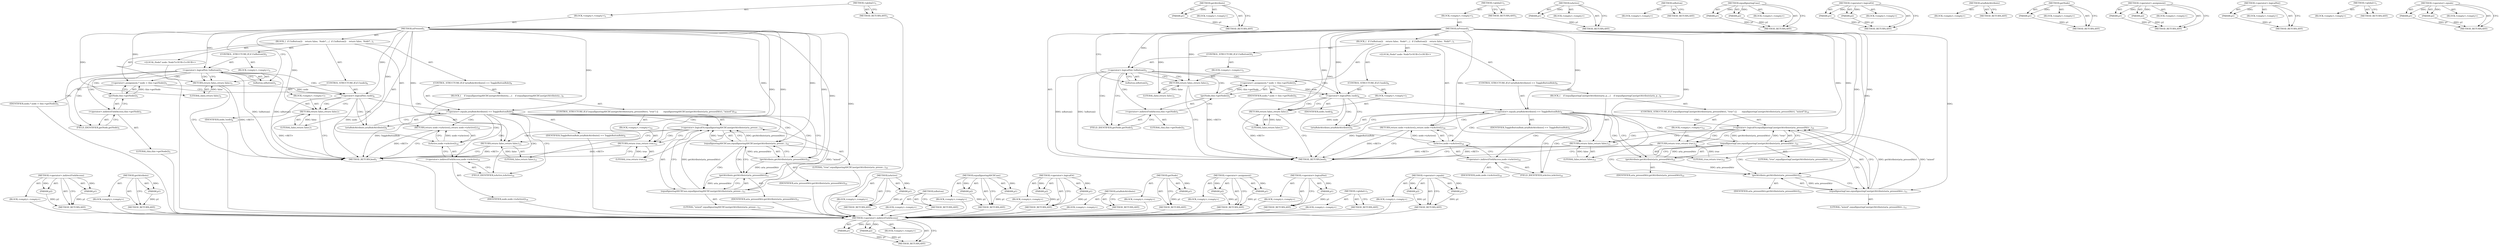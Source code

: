 digraph "&lt;operator&gt;.equals" {
vulnerable_93 [label=<(METHOD,&lt;operator&gt;.indirectFieldAccess)>];
vulnerable_94 [label=<(PARAM,p1)>];
vulnerable_95 [label=<(PARAM,p2)>];
vulnerable_96 [label=<(BLOCK,&lt;empty&gt;,&lt;empty&gt;)>];
vulnerable_97 [label=<(METHOD_RETURN,ANY)>];
vulnerable_116 [label=<(METHOD,getAttribute)>];
vulnerable_117 [label=<(PARAM,p1)>];
vulnerable_118 [label=<(BLOCK,&lt;empty&gt;,&lt;empty&gt;)>];
vulnerable_119 [label=<(METHOD_RETURN,ANY)>];
vulnerable_6 [label=<(METHOD,&lt;global&gt;)<SUB>1</SUB>>];
vulnerable_7 [label=<(BLOCK,&lt;empty&gt;,&lt;empty&gt;)<SUB>1</SUB>>];
vulnerable_8 [label=<(METHOD,isPressed)<SUB>1</SUB>>];
vulnerable_9 [label=<(BLOCK,{
  if (!isButton())
    return false;

  Node*...,{
  if (!isButton())
    return false;

  Node*...)<SUB>1</SUB>>];
vulnerable_10 [label=<(CONTROL_STRUCTURE,IF,if (!isButton()))<SUB>2</SUB>>];
vulnerable_11 [label=<(&lt;operator&gt;.logicalNot,!isButton())<SUB>2</SUB>>];
vulnerable_12 [label=<(isButton,isButton())<SUB>2</SUB>>];
vulnerable_13 [label=<(BLOCK,&lt;empty&gt;,&lt;empty&gt;)<SUB>3</SUB>>];
vulnerable_14 [label=<(RETURN,return false;,return false;)<SUB>3</SUB>>];
vulnerable_15 [label=<(LITERAL,false,return false;)<SUB>3</SUB>>];
vulnerable_16 [label="<(LOCAL,Node* node: Node*)<SUB>5</SUB>>"];
vulnerable_17 [label=<(&lt;operator&gt;.assignment,* node = this-&gt;getNode())<SUB>5</SUB>>];
vulnerable_18 [label=<(IDENTIFIER,node,* node = this-&gt;getNode())<SUB>5</SUB>>];
vulnerable_19 [label=<(getNode,this-&gt;getNode())<SUB>5</SUB>>];
vulnerable_20 [label=<(&lt;operator&gt;.indirectFieldAccess,this-&gt;getNode)<SUB>5</SUB>>];
vulnerable_21 [label=<(LITERAL,this,this-&gt;getNode())<SUB>5</SUB>>];
vulnerable_22 [label=<(FIELD_IDENTIFIER,getNode,getNode)<SUB>5</SUB>>];
vulnerable_23 [label=<(CONTROL_STRUCTURE,IF,if (!node))<SUB>6</SUB>>];
vulnerable_24 [label=<(&lt;operator&gt;.logicalNot,!node)<SUB>6</SUB>>];
vulnerable_25 [label=<(IDENTIFIER,node,!node)<SUB>6</SUB>>];
vulnerable_26 [label=<(BLOCK,&lt;empty&gt;,&lt;empty&gt;)<SUB>7</SUB>>];
vulnerable_27 [label=<(RETURN,return false;,return false;)<SUB>7</SUB>>];
vulnerable_28 [label=<(LITERAL,false,return false;)<SUB>7</SUB>>];
vulnerable_29 [label=<(CONTROL_STRUCTURE,IF,if (ariaRoleAttribute() == ToggleButtonRole))<SUB>9</SUB>>];
vulnerable_30 [label=<(&lt;operator&gt;.equals,ariaRoleAttribute() == ToggleButtonRole)<SUB>9</SUB>>];
vulnerable_31 [label=<(ariaRoleAttribute,ariaRoleAttribute())<SUB>9</SUB>>];
vulnerable_32 [label=<(IDENTIFIER,ToggleButtonRole,ariaRoleAttribute() == ToggleButtonRole)<SUB>9</SUB>>];
vulnerable_33 [label=<(BLOCK,{
    if (equalIgnoringCase(getAttribute(aria_p...,{
    if (equalIgnoringCase(getAttribute(aria_p...)<SUB>9</SUB>>];
vulnerable_34 [label=<(CONTROL_STRUCTURE,IF,if (equalIgnoringCase(getAttribute(aria_pressedAttr), &quot;true&quot;) ||
        equalIgnoringCase(getAttribute(aria_pressedAttr), &quot;mixed&quot;)))<SUB>10</SUB>>];
vulnerable_35 [label=<(&lt;operator&gt;.logicalOr,equalIgnoringCase(getAttribute(aria_pressedAttr...)<SUB>10</SUB>>];
vulnerable_36 [label=<(equalIgnoringCase,equalIgnoringCase(getAttribute(aria_pressedAttr...)<SUB>10</SUB>>];
vulnerable_37 [label=<(getAttribute,getAttribute(aria_pressedAttr))<SUB>10</SUB>>];
vulnerable_38 [label=<(IDENTIFIER,aria_pressedAttr,getAttribute(aria_pressedAttr))<SUB>10</SUB>>];
vulnerable_39 [label=<(LITERAL,&quot;true&quot;,equalIgnoringCase(getAttribute(aria_pressedAttr...)<SUB>10</SUB>>];
vulnerable_40 [label=<(equalIgnoringCase,equalIgnoringCase(getAttribute(aria_pressedAttr...)<SUB>11</SUB>>];
vulnerable_41 [label=<(getAttribute,getAttribute(aria_pressedAttr))<SUB>11</SUB>>];
vulnerable_42 [label=<(IDENTIFIER,aria_pressedAttr,getAttribute(aria_pressedAttr))<SUB>11</SUB>>];
vulnerable_43 [label=<(LITERAL,&quot;mixed&quot;,equalIgnoringCase(getAttribute(aria_pressedAttr...)<SUB>11</SUB>>];
vulnerable_44 [label=<(BLOCK,&lt;empty&gt;,&lt;empty&gt;)<SUB>12</SUB>>];
vulnerable_45 [label=<(RETURN,return true;,return true;)<SUB>12</SUB>>];
vulnerable_46 [label=<(LITERAL,true,return true;)<SUB>12</SUB>>];
vulnerable_47 [label=<(RETURN,return false;,return false;)<SUB>13</SUB>>];
vulnerable_48 [label=<(LITERAL,false,return false;)<SUB>13</SUB>>];
vulnerable_49 [label=<(RETURN,return node-&gt;isActive();,return node-&gt;isActive();)<SUB>16</SUB>>];
vulnerable_50 [label=<(isActive,node-&gt;isActive())<SUB>16</SUB>>];
vulnerable_51 [label=<(&lt;operator&gt;.indirectFieldAccess,node-&gt;isActive)<SUB>16</SUB>>];
vulnerable_52 [label=<(IDENTIFIER,node,node-&gt;isActive())<SUB>16</SUB>>];
vulnerable_53 [label=<(FIELD_IDENTIFIER,isActive,isActive)<SUB>16</SUB>>];
vulnerable_54 [label=<(METHOD_RETURN,bool)<SUB>1</SUB>>];
vulnerable_56 [label=<(METHOD_RETURN,ANY)<SUB>1</SUB>>];
vulnerable_120 [label=<(METHOD,isActive)>];
vulnerable_121 [label=<(PARAM,p1)>];
vulnerable_122 [label=<(BLOCK,&lt;empty&gt;,&lt;empty&gt;)>];
vulnerable_123 [label=<(METHOD_RETURN,ANY)>];
vulnerable_81 [label=<(METHOD,isButton)>];
vulnerable_82 [label=<(BLOCK,&lt;empty&gt;,&lt;empty&gt;)>];
vulnerable_83 [label=<(METHOD_RETURN,ANY)>];
vulnerable_111 [label=<(METHOD,equalIgnoringCase)>];
vulnerable_112 [label=<(PARAM,p1)>];
vulnerable_113 [label=<(PARAM,p2)>];
vulnerable_114 [label=<(BLOCK,&lt;empty&gt;,&lt;empty&gt;)>];
vulnerable_115 [label=<(METHOD_RETURN,ANY)>];
vulnerable_106 [label=<(METHOD,&lt;operator&gt;.logicalOr)>];
vulnerable_107 [label=<(PARAM,p1)>];
vulnerable_108 [label=<(PARAM,p2)>];
vulnerable_109 [label=<(BLOCK,&lt;empty&gt;,&lt;empty&gt;)>];
vulnerable_110 [label=<(METHOD_RETURN,ANY)>];
vulnerable_103 [label=<(METHOD,ariaRoleAttribute)>];
vulnerable_104 [label=<(BLOCK,&lt;empty&gt;,&lt;empty&gt;)>];
vulnerable_105 [label=<(METHOD_RETURN,ANY)>];
vulnerable_89 [label=<(METHOD,getNode)>];
vulnerable_90 [label=<(PARAM,p1)>];
vulnerable_91 [label=<(BLOCK,&lt;empty&gt;,&lt;empty&gt;)>];
vulnerable_92 [label=<(METHOD_RETURN,ANY)>];
vulnerable_84 [label=<(METHOD,&lt;operator&gt;.assignment)>];
vulnerable_85 [label=<(PARAM,p1)>];
vulnerable_86 [label=<(PARAM,p2)>];
vulnerable_87 [label=<(BLOCK,&lt;empty&gt;,&lt;empty&gt;)>];
vulnerable_88 [label=<(METHOD_RETURN,ANY)>];
vulnerable_77 [label=<(METHOD,&lt;operator&gt;.logicalNot)>];
vulnerable_78 [label=<(PARAM,p1)>];
vulnerable_79 [label=<(BLOCK,&lt;empty&gt;,&lt;empty&gt;)>];
vulnerable_80 [label=<(METHOD_RETURN,ANY)>];
vulnerable_71 [label=<(METHOD,&lt;global&gt;)<SUB>1</SUB>>];
vulnerable_72 [label=<(BLOCK,&lt;empty&gt;,&lt;empty&gt;)>];
vulnerable_73 [label=<(METHOD_RETURN,ANY)>];
vulnerable_98 [label=<(METHOD,&lt;operator&gt;.equals)>];
vulnerable_99 [label=<(PARAM,p1)>];
vulnerable_100 [label=<(PARAM,p2)>];
vulnerable_101 [label=<(BLOCK,&lt;empty&gt;,&lt;empty&gt;)>];
vulnerable_102 [label=<(METHOD_RETURN,ANY)>];
fixed_93 [label=<(METHOD,&lt;operator&gt;.indirectFieldAccess)>];
fixed_94 [label=<(PARAM,p1)>];
fixed_95 [label=<(PARAM,p2)>];
fixed_96 [label=<(BLOCK,&lt;empty&gt;,&lt;empty&gt;)>];
fixed_97 [label=<(METHOD_RETURN,ANY)>];
fixed_116 [label=<(METHOD,getAttribute)>];
fixed_117 [label=<(PARAM,p1)>];
fixed_118 [label=<(BLOCK,&lt;empty&gt;,&lt;empty&gt;)>];
fixed_119 [label=<(METHOD_RETURN,ANY)>];
fixed_6 [label=<(METHOD,&lt;global&gt;)<SUB>1</SUB>>];
fixed_7 [label=<(BLOCK,&lt;empty&gt;,&lt;empty&gt;)<SUB>1</SUB>>];
fixed_8 [label=<(METHOD,isPressed)<SUB>1</SUB>>];
fixed_9 [label=<(BLOCK,{
  if (!isButton())
    return false;

  Node*...,{
  if (!isButton())
    return false;

  Node*...)<SUB>1</SUB>>];
fixed_10 [label=<(CONTROL_STRUCTURE,IF,if (!isButton()))<SUB>2</SUB>>];
fixed_11 [label=<(&lt;operator&gt;.logicalNot,!isButton())<SUB>2</SUB>>];
fixed_12 [label=<(isButton,isButton())<SUB>2</SUB>>];
fixed_13 [label=<(BLOCK,&lt;empty&gt;,&lt;empty&gt;)<SUB>3</SUB>>];
fixed_14 [label=<(RETURN,return false;,return false;)<SUB>3</SUB>>];
fixed_15 [label=<(LITERAL,false,return false;)<SUB>3</SUB>>];
fixed_16 [label="<(LOCAL,Node* node: Node*)<SUB>5</SUB>>"];
fixed_17 [label=<(&lt;operator&gt;.assignment,* node = this-&gt;getNode())<SUB>5</SUB>>];
fixed_18 [label=<(IDENTIFIER,node,* node = this-&gt;getNode())<SUB>5</SUB>>];
fixed_19 [label=<(getNode,this-&gt;getNode())<SUB>5</SUB>>];
fixed_20 [label=<(&lt;operator&gt;.indirectFieldAccess,this-&gt;getNode)<SUB>5</SUB>>];
fixed_21 [label=<(LITERAL,this,this-&gt;getNode())<SUB>5</SUB>>];
fixed_22 [label=<(FIELD_IDENTIFIER,getNode,getNode)<SUB>5</SUB>>];
fixed_23 [label=<(CONTROL_STRUCTURE,IF,if (!node))<SUB>6</SUB>>];
fixed_24 [label=<(&lt;operator&gt;.logicalNot,!node)<SUB>6</SUB>>];
fixed_25 [label=<(IDENTIFIER,node,!node)<SUB>6</SUB>>];
fixed_26 [label=<(BLOCK,&lt;empty&gt;,&lt;empty&gt;)<SUB>7</SUB>>];
fixed_27 [label=<(RETURN,return false;,return false;)<SUB>7</SUB>>];
fixed_28 [label=<(LITERAL,false,return false;)<SUB>7</SUB>>];
fixed_29 [label=<(CONTROL_STRUCTURE,IF,if (ariaRoleAttribute() == ToggleButtonRole))<SUB>9</SUB>>];
fixed_30 [label=<(&lt;operator&gt;.equals,ariaRoleAttribute() == ToggleButtonRole)<SUB>9</SUB>>];
fixed_31 [label=<(ariaRoleAttribute,ariaRoleAttribute())<SUB>9</SUB>>];
fixed_32 [label=<(IDENTIFIER,ToggleButtonRole,ariaRoleAttribute() == ToggleButtonRole)<SUB>9</SUB>>];
fixed_33 [label=<(BLOCK,{
    if (equalIgnoringASCIICase(getAttribute(a...,{
    if (equalIgnoringASCIICase(getAttribute(a...)<SUB>9</SUB>>];
fixed_34 [label=<(CONTROL_STRUCTURE,IF,if (equalIgnoringASCIICase(getAttribute(aria_pressedAttr), &quot;true&quot;) ||
        equalIgnoringASCIICase(getAttribute(aria_pressedAttr), &quot;mixed&quot;)))<SUB>10</SUB>>];
fixed_35 [label=<(&lt;operator&gt;.logicalOr,equalIgnoringASCIICase(getAttribute(aria_presse...)<SUB>10</SUB>>];
fixed_36 [label=<(equalIgnoringASCIICase,equalIgnoringASCIICase(getAttribute(aria_presse...)<SUB>10</SUB>>];
fixed_37 [label=<(getAttribute,getAttribute(aria_pressedAttr))<SUB>10</SUB>>];
fixed_38 [label=<(IDENTIFIER,aria_pressedAttr,getAttribute(aria_pressedAttr))<SUB>10</SUB>>];
fixed_39 [label=<(LITERAL,&quot;true&quot;,equalIgnoringASCIICase(getAttribute(aria_presse...)<SUB>10</SUB>>];
fixed_40 [label=<(equalIgnoringASCIICase,equalIgnoringASCIICase(getAttribute(aria_presse...)<SUB>11</SUB>>];
fixed_41 [label=<(getAttribute,getAttribute(aria_pressedAttr))<SUB>11</SUB>>];
fixed_42 [label=<(IDENTIFIER,aria_pressedAttr,getAttribute(aria_pressedAttr))<SUB>11</SUB>>];
fixed_43 [label=<(LITERAL,&quot;mixed&quot;,equalIgnoringASCIICase(getAttribute(aria_presse...)<SUB>11</SUB>>];
fixed_44 [label=<(BLOCK,&lt;empty&gt;,&lt;empty&gt;)<SUB>12</SUB>>];
fixed_45 [label=<(RETURN,return true;,return true;)<SUB>12</SUB>>];
fixed_46 [label=<(LITERAL,true,return true;)<SUB>12</SUB>>];
fixed_47 [label=<(RETURN,return false;,return false;)<SUB>13</SUB>>];
fixed_48 [label=<(LITERAL,false,return false;)<SUB>13</SUB>>];
fixed_49 [label=<(RETURN,return node-&gt;isActive();,return node-&gt;isActive();)<SUB>16</SUB>>];
fixed_50 [label=<(isActive,node-&gt;isActive())<SUB>16</SUB>>];
fixed_51 [label=<(&lt;operator&gt;.indirectFieldAccess,node-&gt;isActive)<SUB>16</SUB>>];
fixed_52 [label=<(IDENTIFIER,node,node-&gt;isActive())<SUB>16</SUB>>];
fixed_53 [label=<(FIELD_IDENTIFIER,isActive,isActive)<SUB>16</SUB>>];
fixed_54 [label=<(METHOD_RETURN,bool)<SUB>1</SUB>>];
fixed_56 [label=<(METHOD_RETURN,ANY)<SUB>1</SUB>>];
fixed_120 [label=<(METHOD,isActive)>];
fixed_121 [label=<(PARAM,p1)>];
fixed_122 [label=<(BLOCK,&lt;empty&gt;,&lt;empty&gt;)>];
fixed_123 [label=<(METHOD_RETURN,ANY)>];
fixed_81 [label=<(METHOD,isButton)>];
fixed_82 [label=<(BLOCK,&lt;empty&gt;,&lt;empty&gt;)>];
fixed_83 [label=<(METHOD_RETURN,ANY)>];
fixed_111 [label=<(METHOD,equalIgnoringASCIICase)>];
fixed_112 [label=<(PARAM,p1)>];
fixed_113 [label=<(PARAM,p2)>];
fixed_114 [label=<(BLOCK,&lt;empty&gt;,&lt;empty&gt;)>];
fixed_115 [label=<(METHOD_RETURN,ANY)>];
fixed_106 [label=<(METHOD,&lt;operator&gt;.logicalOr)>];
fixed_107 [label=<(PARAM,p1)>];
fixed_108 [label=<(PARAM,p2)>];
fixed_109 [label=<(BLOCK,&lt;empty&gt;,&lt;empty&gt;)>];
fixed_110 [label=<(METHOD_RETURN,ANY)>];
fixed_103 [label=<(METHOD,ariaRoleAttribute)>];
fixed_104 [label=<(BLOCK,&lt;empty&gt;,&lt;empty&gt;)>];
fixed_105 [label=<(METHOD_RETURN,ANY)>];
fixed_89 [label=<(METHOD,getNode)>];
fixed_90 [label=<(PARAM,p1)>];
fixed_91 [label=<(BLOCK,&lt;empty&gt;,&lt;empty&gt;)>];
fixed_92 [label=<(METHOD_RETURN,ANY)>];
fixed_84 [label=<(METHOD,&lt;operator&gt;.assignment)>];
fixed_85 [label=<(PARAM,p1)>];
fixed_86 [label=<(PARAM,p2)>];
fixed_87 [label=<(BLOCK,&lt;empty&gt;,&lt;empty&gt;)>];
fixed_88 [label=<(METHOD_RETURN,ANY)>];
fixed_77 [label=<(METHOD,&lt;operator&gt;.logicalNot)>];
fixed_78 [label=<(PARAM,p1)>];
fixed_79 [label=<(BLOCK,&lt;empty&gt;,&lt;empty&gt;)>];
fixed_80 [label=<(METHOD_RETURN,ANY)>];
fixed_71 [label=<(METHOD,&lt;global&gt;)<SUB>1</SUB>>];
fixed_72 [label=<(BLOCK,&lt;empty&gt;,&lt;empty&gt;)>];
fixed_73 [label=<(METHOD_RETURN,ANY)>];
fixed_98 [label=<(METHOD,&lt;operator&gt;.equals)>];
fixed_99 [label=<(PARAM,p1)>];
fixed_100 [label=<(PARAM,p2)>];
fixed_101 [label=<(BLOCK,&lt;empty&gt;,&lt;empty&gt;)>];
fixed_102 [label=<(METHOD_RETURN,ANY)>];
vulnerable_93 -> vulnerable_94  [key=0, label="AST: "];
vulnerable_93 -> vulnerable_94  [key=1, label="DDG: "];
vulnerable_93 -> vulnerable_96  [key=0, label="AST: "];
vulnerable_93 -> vulnerable_95  [key=0, label="AST: "];
vulnerable_93 -> vulnerable_95  [key=1, label="DDG: "];
vulnerable_93 -> vulnerable_97  [key=0, label="AST: "];
vulnerable_93 -> vulnerable_97  [key=1, label="CFG: "];
vulnerable_94 -> vulnerable_97  [key=0, label="DDG: p1"];
vulnerable_95 -> vulnerable_97  [key=0, label="DDG: p2"];
vulnerable_116 -> vulnerable_117  [key=0, label="AST: "];
vulnerable_116 -> vulnerable_117  [key=1, label="DDG: "];
vulnerable_116 -> vulnerable_118  [key=0, label="AST: "];
vulnerable_116 -> vulnerable_119  [key=0, label="AST: "];
vulnerable_116 -> vulnerable_119  [key=1, label="CFG: "];
vulnerable_117 -> vulnerable_119  [key=0, label="DDG: p1"];
vulnerable_6 -> vulnerable_7  [key=0, label="AST: "];
vulnerable_6 -> vulnerable_56  [key=0, label="AST: "];
vulnerable_6 -> vulnerable_56  [key=1, label="CFG: "];
vulnerable_7 -> vulnerable_8  [key=0, label="AST: "];
vulnerable_8 -> vulnerable_9  [key=0, label="AST: "];
vulnerable_8 -> vulnerable_54  [key=0, label="AST: "];
vulnerable_8 -> vulnerable_12  [key=0, label="CFG: "];
vulnerable_8 -> vulnerable_11  [key=0, label="DDG: "];
vulnerable_8 -> vulnerable_14  [key=0, label="DDG: "];
vulnerable_8 -> vulnerable_24  [key=0, label="DDG: "];
vulnerable_8 -> vulnerable_27  [key=0, label="DDG: "];
vulnerable_8 -> vulnerable_30  [key=0, label="DDG: "];
vulnerable_8 -> vulnerable_47  [key=0, label="DDG: "];
vulnerable_8 -> vulnerable_15  [key=0, label="DDG: "];
vulnerable_8 -> vulnerable_28  [key=0, label="DDG: "];
vulnerable_8 -> vulnerable_48  [key=0, label="DDG: "];
vulnerable_8 -> vulnerable_45  [key=0, label="DDG: "];
vulnerable_8 -> vulnerable_36  [key=0, label="DDG: "];
vulnerable_8 -> vulnerable_40  [key=0, label="DDG: "];
vulnerable_8 -> vulnerable_46  [key=0, label="DDG: "];
vulnerable_8 -> vulnerable_37  [key=0, label="DDG: "];
vulnerable_8 -> vulnerable_41  [key=0, label="DDG: "];
vulnerable_9 -> vulnerable_10  [key=0, label="AST: "];
vulnerable_9 -> vulnerable_16  [key=0, label="AST: "];
vulnerable_9 -> vulnerable_17  [key=0, label="AST: "];
vulnerable_9 -> vulnerable_23  [key=0, label="AST: "];
vulnerable_9 -> vulnerable_29  [key=0, label="AST: "];
vulnerable_9 -> vulnerable_49  [key=0, label="AST: "];
vulnerable_10 -> vulnerable_11  [key=0, label="AST: "];
vulnerable_10 -> vulnerable_13  [key=0, label="AST: "];
vulnerable_11 -> vulnerable_12  [key=0, label="AST: "];
vulnerable_11 -> vulnerable_14  [key=0, label="CFG: "];
vulnerable_11 -> vulnerable_14  [key=1, label="CDG: "];
vulnerable_11 -> vulnerable_22  [key=0, label="CFG: "];
vulnerable_11 -> vulnerable_22  [key=1, label="CDG: "];
vulnerable_11 -> vulnerable_54  [key=0, label="DDG: isButton()"];
vulnerable_11 -> vulnerable_54  [key=1, label="DDG: !isButton()"];
vulnerable_11 -> vulnerable_24  [key=0, label="CDG: "];
vulnerable_11 -> vulnerable_17  [key=0, label="CDG: "];
vulnerable_11 -> vulnerable_19  [key=0, label="CDG: "];
vulnerable_11 -> vulnerable_20  [key=0, label="CDG: "];
vulnerable_12 -> vulnerable_11  [key=0, label="CFG: "];
vulnerable_13 -> vulnerable_14  [key=0, label="AST: "];
vulnerable_14 -> vulnerable_15  [key=0, label="AST: "];
vulnerable_14 -> vulnerable_54  [key=0, label="CFG: "];
vulnerable_14 -> vulnerable_54  [key=1, label="DDG: &lt;RET&gt;"];
vulnerable_15 -> vulnerable_14  [key=0, label="DDG: false"];
vulnerable_17 -> vulnerable_18  [key=0, label="AST: "];
vulnerable_17 -> vulnerable_19  [key=0, label="AST: "];
vulnerable_17 -> vulnerable_24  [key=0, label="CFG: "];
vulnerable_17 -> vulnerable_24  [key=1, label="DDG: node"];
vulnerable_19 -> vulnerable_20  [key=0, label="AST: "];
vulnerable_19 -> vulnerable_17  [key=0, label="CFG: "];
vulnerable_19 -> vulnerable_17  [key=1, label="DDG: this-&gt;getNode"];
vulnerable_20 -> vulnerable_21  [key=0, label="AST: "];
vulnerable_20 -> vulnerable_22  [key=0, label="AST: "];
vulnerable_20 -> vulnerable_19  [key=0, label="CFG: "];
vulnerable_22 -> vulnerable_20  [key=0, label="CFG: "];
vulnerable_23 -> vulnerable_24  [key=0, label="AST: "];
vulnerable_23 -> vulnerable_26  [key=0, label="AST: "];
vulnerable_24 -> vulnerable_25  [key=0, label="AST: "];
vulnerable_24 -> vulnerable_31  [key=0, label="CFG: "];
vulnerable_24 -> vulnerable_31  [key=1, label="CDG: "];
vulnerable_24 -> vulnerable_27  [key=0, label="CFG: "];
vulnerable_24 -> vulnerable_27  [key=1, label="CDG: "];
vulnerable_24 -> vulnerable_50  [key=0, label="DDG: node"];
vulnerable_24 -> vulnerable_30  [key=0, label="CDG: "];
vulnerable_26 -> vulnerable_27  [key=0, label="AST: "];
vulnerable_27 -> vulnerable_28  [key=0, label="AST: "];
vulnerable_27 -> vulnerable_54  [key=0, label="CFG: "];
vulnerable_27 -> vulnerable_54  [key=1, label="DDG: &lt;RET&gt;"];
vulnerable_28 -> vulnerable_27  [key=0, label="DDG: false"];
vulnerable_29 -> vulnerable_30  [key=0, label="AST: "];
vulnerable_29 -> vulnerable_33  [key=0, label="AST: "];
vulnerable_30 -> vulnerable_31  [key=0, label="AST: "];
vulnerable_30 -> vulnerable_32  [key=0, label="AST: "];
vulnerable_30 -> vulnerable_37  [key=0, label="CFG: "];
vulnerable_30 -> vulnerable_37  [key=1, label="CDG: "];
vulnerable_30 -> vulnerable_53  [key=0, label="CFG: "];
vulnerable_30 -> vulnerable_53  [key=1, label="CDG: "];
vulnerable_30 -> vulnerable_54  [key=0, label="DDG: ToggleButtonRole"];
vulnerable_30 -> vulnerable_49  [key=0, label="CDG: "];
vulnerable_30 -> vulnerable_51  [key=0, label="CDG: "];
vulnerable_30 -> vulnerable_36  [key=0, label="CDG: "];
vulnerable_30 -> vulnerable_50  [key=0, label="CDG: "];
vulnerable_30 -> vulnerable_35  [key=0, label="CDG: "];
vulnerable_31 -> vulnerable_30  [key=0, label="CFG: "];
vulnerable_33 -> vulnerable_34  [key=0, label="AST: "];
vulnerable_33 -> vulnerable_47  [key=0, label="AST: "];
vulnerable_34 -> vulnerable_35  [key=0, label="AST: "];
vulnerable_34 -> vulnerable_44  [key=0, label="AST: "];
vulnerable_35 -> vulnerable_36  [key=0, label="AST: "];
vulnerable_35 -> vulnerable_40  [key=0, label="AST: "];
vulnerable_35 -> vulnerable_45  [key=0, label="CFG: "];
vulnerable_35 -> vulnerable_45  [key=1, label="CDG: "];
vulnerable_35 -> vulnerable_47  [key=0, label="CFG: "];
vulnerable_35 -> vulnerable_47  [key=1, label="CDG: "];
vulnerable_36 -> vulnerable_37  [key=0, label="AST: "];
vulnerable_36 -> vulnerable_39  [key=0, label="AST: "];
vulnerable_36 -> vulnerable_35  [key=0, label="CFG: "];
vulnerable_36 -> vulnerable_35  [key=1, label="DDG: getAttribute(aria_pressedAttr)"];
vulnerable_36 -> vulnerable_35  [key=2, label="DDG: &quot;true&quot;"];
vulnerable_36 -> vulnerable_41  [key=0, label="CFG: "];
vulnerable_36 -> vulnerable_41  [key=1, label="CDG: "];
vulnerable_36 -> vulnerable_40  [key=0, label="CDG: "];
vulnerable_37 -> vulnerable_38  [key=0, label="AST: "];
vulnerable_37 -> vulnerable_36  [key=0, label="CFG: "];
vulnerable_37 -> vulnerable_36  [key=1, label="DDG: aria_pressedAttr"];
vulnerable_37 -> vulnerable_41  [key=0, label="DDG: aria_pressedAttr"];
vulnerable_40 -> vulnerable_41  [key=0, label="AST: "];
vulnerable_40 -> vulnerable_43  [key=0, label="AST: "];
vulnerable_40 -> vulnerable_35  [key=0, label="CFG: "];
vulnerable_40 -> vulnerable_35  [key=1, label="DDG: getAttribute(aria_pressedAttr)"];
vulnerable_40 -> vulnerable_35  [key=2, label="DDG: &quot;mixed&quot;"];
vulnerable_41 -> vulnerable_42  [key=0, label="AST: "];
vulnerable_41 -> vulnerable_40  [key=0, label="CFG: "];
vulnerable_41 -> vulnerable_40  [key=1, label="DDG: aria_pressedAttr"];
vulnerable_44 -> vulnerable_45  [key=0, label="AST: "];
vulnerable_45 -> vulnerable_46  [key=0, label="AST: "];
vulnerable_45 -> vulnerable_54  [key=0, label="CFG: "];
vulnerable_45 -> vulnerable_54  [key=1, label="DDG: &lt;RET&gt;"];
vulnerable_46 -> vulnerable_45  [key=0, label="DDG: true"];
vulnerable_47 -> vulnerable_48  [key=0, label="AST: "];
vulnerable_47 -> vulnerable_54  [key=0, label="CFG: "];
vulnerable_47 -> vulnerable_54  [key=1, label="DDG: &lt;RET&gt;"];
vulnerable_48 -> vulnerable_47  [key=0, label="DDG: false"];
vulnerable_49 -> vulnerable_50  [key=0, label="AST: "];
vulnerable_49 -> vulnerable_54  [key=0, label="CFG: "];
vulnerable_49 -> vulnerable_54  [key=1, label="DDG: &lt;RET&gt;"];
vulnerable_50 -> vulnerable_51  [key=0, label="AST: "];
vulnerable_50 -> vulnerable_49  [key=0, label="CFG: "];
vulnerable_50 -> vulnerable_49  [key=1, label="DDG: node-&gt;isActive()"];
vulnerable_51 -> vulnerable_52  [key=0, label="AST: "];
vulnerable_51 -> vulnerable_53  [key=0, label="AST: "];
vulnerable_51 -> vulnerable_50  [key=0, label="CFG: "];
vulnerable_53 -> vulnerable_51  [key=0, label="CFG: "];
vulnerable_120 -> vulnerable_121  [key=0, label="AST: "];
vulnerable_120 -> vulnerable_121  [key=1, label="DDG: "];
vulnerable_120 -> vulnerable_122  [key=0, label="AST: "];
vulnerable_120 -> vulnerable_123  [key=0, label="AST: "];
vulnerable_120 -> vulnerable_123  [key=1, label="CFG: "];
vulnerable_121 -> vulnerable_123  [key=0, label="DDG: p1"];
vulnerable_81 -> vulnerable_82  [key=0, label="AST: "];
vulnerable_81 -> vulnerable_83  [key=0, label="AST: "];
vulnerable_81 -> vulnerable_83  [key=1, label="CFG: "];
vulnerable_111 -> vulnerable_112  [key=0, label="AST: "];
vulnerable_111 -> vulnerable_112  [key=1, label="DDG: "];
vulnerable_111 -> vulnerable_114  [key=0, label="AST: "];
vulnerable_111 -> vulnerable_113  [key=0, label="AST: "];
vulnerable_111 -> vulnerable_113  [key=1, label="DDG: "];
vulnerable_111 -> vulnerable_115  [key=0, label="AST: "];
vulnerable_111 -> vulnerable_115  [key=1, label="CFG: "];
vulnerable_112 -> vulnerable_115  [key=0, label="DDG: p1"];
vulnerable_113 -> vulnerable_115  [key=0, label="DDG: p2"];
vulnerable_106 -> vulnerable_107  [key=0, label="AST: "];
vulnerable_106 -> vulnerable_107  [key=1, label="DDG: "];
vulnerable_106 -> vulnerable_109  [key=0, label="AST: "];
vulnerable_106 -> vulnerable_108  [key=0, label="AST: "];
vulnerable_106 -> vulnerable_108  [key=1, label="DDG: "];
vulnerable_106 -> vulnerable_110  [key=0, label="AST: "];
vulnerable_106 -> vulnerable_110  [key=1, label="CFG: "];
vulnerable_107 -> vulnerable_110  [key=0, label="DDG: p1"];
vulnerable_108 -> vulnerable_110  [key=0, label="DDG: p2"];
vulnerable_103 -> vulnerable_104  [key=0, label="AST: "];
vulnerable_103 -> vulnerable_105  [key=0, label="AST: "];
vulnerable_103 -> vulnerable_105  [key=1, label="CFG: "];
vulnerable_89 -> vulnerable_90  [key=0, label="AST: "];
vulnerable_89 -> vulnerable_90  [key=1, label="DDG: "];
vulnerable_89 -> vulnerable_91  [key=0, label="AST: "];
vulnerable_89 -> vulnerable_92  [key=0, label="AST: "];
vulnerable_89 -> vulnerable_92  [key=1, label="CFG: "];
vulnerable_90 -> vulnerable_92  [key=0, label="DDG: p1"];
vulnerable_84 -> vulnerable_85  [key=0, label="AST: "];
vulnerable_84 -> vulnerable_85  [key=1, label="DDG: "];
vulnerable_84 -> vulnerable_87  [key=0, label="AST: "];
vulnerable_84 -> vulnerable_86  [key=0, label="AST: "];
vulnerable_84 -> vulnerable_86  [key=1, label="DDG: "];
vulnerable_84 -> vulnerable_88  [key=0, label="AST: "];
vulnerable_84 -> vulnerable_88  [key=1, label="CFG: "];
vulnerable_85 -> vulnerable_88  [key=0, label="DDG: p1"];
vulnerable_86 -> vulnerable_88  [key=0, label="DDG: p2"];
vulnerable_77 -> vulnerable_78  [key=0, label="AST: "];
vulnerable_77 -> vulnerable_78  [key=1, label="DDG: "];
vulnerable_77 -> vulnerable_79  [key=0, label="AST: "];
vulnerable_77 -> vulnerable_80  [key=0, label="AST: "];
vulnerable_77 -> vulnerable_80  [key=1, label="CFG: "];
vulnerable_78 -> vulnerable_80  [key=0, label="DDG: p1"];
vulnerable_71 -> vulnerable_72  [key=0, label="AST: "];
vulnerable_71 -> vulnerable_73  [key=0, label="AST: "];
vulnerable_71 -> vulnerable_73  [key=1, label="CFG: "];
vulnerable_98 -> vulnerable_99  [key=0, label="AST: "];
vulnerable_98 -> vulnerable_99  [key=1, label="DDG: "];
vulnerable_98 -> vulnerable_101  [key=0, label="AST: "];
vulnerable_98 -> vulnerable_100  [key=0, label="AST: "];
vulnerable_98 -> vulnerable_100  [key=1, label="DDG: "];
vulnerable_98 -> vulnerable_102  [key=0, label="AST: "];
vulnerable_98 -> vulnerable_102  [key=1, label="CFG: "];
vulnerable_99 -> vulnerable_102  [key=0, label="DDG: p1"];
vulnerable_100 -> vulnerable_102  [key=0, label="DDG: p2"];
fixed_93 -> fixed_94  [key=0, label="AST: "];
fixed_93 -> fixed_94  [key=1, label="DDG: "];
fixed_93 -> fixed_96  [key=0, label="AST: "];
fixed_93 -> fixed_95  [key=0, label="AST: "];
fixed_93 -> fixed_95  [key=1, label="DDG: "];
fixed_93 -> fixed_97  [key=0, label="AST: "];
fixed_93 -> fixed_97  [key=1, label="CFG: "];
fixed_94 -> fixed_97  [key=0, label="DDG: p1"];
fixed_95 -> fixed_97  [key=0, label="DDG: p2"];
fixed_96 -> vulnerable_93  [key=0];
fixed_97 -> vulnerable_93  [key=0];
fixed_116 -> fixed_117  [key=0, label="AST: "];
fixed_116 -> fixed_117  [key=1, label="DDG: "];
fixed_116 -> fixed_118  [key=0, label="AST: "];
fixed_116 -> fixed_119  [key=0, label="AST: "];
fixed_116 -> fixed_119  [key=1, label="CFG: "];
fixed_117 -> fixed_119  [key=0, label="DDG: p1"];
fixed_118 -> vulnerable_93  [key=0];
fixed_119 -> vulnerable_93  [key=0];
fixed_6 -> fixed_7  [key=0, label="AST: "];
fixed_6 -> fixed_56  [key=0, label="AST: "];
fixed_6 -> fixed_56  [key=1, label="CFG: "];
fixed_7 -> fixed_8  [key=0, label="AST: "];
fixed_8 -> fixed_9  [key=0, label="AST: "];
fixed_8 -> fixed_54  [key=0, label="AST: "];
fixed_8 -> fixed_12  [key=0, label="CFG: "];
fixed_8 -> fixed_11  [key=0, label="DDG: "];
fixed_8 -> fixed_14  [key=0, label="DDG: "];
fixed_8 -> fixed_24  [key=0, label="DDG: "];
fixed_8 -> fixed_27  [key=0, label="DDG: "];
fixed_8 -> fixed_30  [key=0, label="DDG: "];
fixed_8 -> fixed_47  [key=0, label="DDG: "];
fixed_8 -> fixed_15  [key=0, label="DDG: "];
fixed_8 -> fixed_28  [key=0, label="DDG: "];
fixed_8 -> fixed_48  [key=0, label="DDG: "];
fixed_8 -> fixed_45  [key=0, label="DDG: "];
fixed_8 -> fixed_36  [key=0, label="DDG: "];
fixed_8 -> fixed_40  [key=0, label="DDG: "];
fixed_8 -> fixed_46  [key=0, label="DDG: "];
fixed_8 -> fixed_37  [key=0, label="DDG: "];
fixed_8 -> fixed_41  [key=0, label="DDG: "];
fixed_9 -> fixed_10  [key=0, label="AST: "];
fixed_9 -> fixed_16  [key=0, label="AST: "];
fixed_9 -> fixed_17  [key=0, label="AST: "];
fixed_9 -> fixed_23  [key=0, label="AST: "];
fixed_9 -> fixed_29  [key=0, label="AST: "];
fixed_9 -> fixed_49  [key=0, label="AST: "];
fixed_10 -> fixed_11  [key=0, label="AST: "];
fixed_10 -> fixed_13  [key=0, label="AST: "];
fixed_11 -> fixed_12  [key=0, label="AST: "];
fixed_11 -> fixed_14  [key=0, label="CFG: "];
fixed_11 -> fixed_14  [key=1, label="CDG: "];
fixed_11 -> fixed_22  [key=0, label="CFG: "];
fixed_11 -> fixed_22  [key=1, label="CDG: "];
fixed_11 -> fixed_54  [key=0, label="DDG: isButton()"];
fixed_11 -> fixed_54  [key=1, label="DDG: !isButton()"];
fixed_11 -> fixed_24  [key=0, label="CDG: "];
fixed_11 -> fixed_17  [key=0, label="CDG: "];
fixed_11 -> fixed_19  [key=0, label="CDG: "];
fixed_11 -> fixed_20  [key=0, label="CDG: "];
fixed_12 -> fixed_11  [key=0, label="CFG: "];
fixed_13 -> fixed_14  [key=0, label="AST: "];
fixed_14 -> fixed_15  [key=0, label="AST: "];
fixed_14 -> fixed_54  [key=0, label="CFG: "];
fixed_14 -> fixed_54  [key=1, label="DDG: &lt;RET&gt;"];
fixed_15 -> fixed_14  [key=0, label="DDG: false"];
fixed_16 -> vulnerable_93  [key=0];
fixed_17 -> fixed_18  [key=0, label="AST: "];
fixed_17 -> fixed_19  [key=0, label="AST: "];
fixed_17 -> fixed_24  [key=0, label="CFG: "];
fixed_17 -> fixed_24  [key=1, label="DDG: node"];
fixed_18 -> vulnerable_93  [key=0];
fixed_19 -> fixed_20  [key=0, label="AST: "];
fixed_19 -> fixed_17  [key=0, label="CFG: "];
fixed_19 -> fixed_17  [key=1, label="DDG: this-&gt;getNode"];
fixed_20 -> fixed_21  [key=0, label="AST: "];
fixed_20 -> fixed_22  [key=0, label="AST: "];
fixed_20 -> fixed_19  [key=0, label="CFG: "];
fixed_21 -> vulnerable_93  [key=0];
fixed_22 -> fixed_20  [key=0, label="CFG: "];
fixed_23 -> fixed_24  [key=0, label="AST: "];
fixed_23 -> fixed_26  [key=0, label="AST: "];
fixed_24 -> fixed_25  [key=0, label="AST: "];
fixed_24 -> fixed_31  [key=0, label="CFG: "];
fixed_24 -> fixed_31  [key=1, label="CDG: "];
fixed_24 -> fixed_27  [key=0, label="CFG: "];
fixed_24 -> fixed_27  [key=1, label="CDG: "];
fixed_24 -> fixed_50  [key=0, label="DDG: node"];
fixed_24 -> fixed_30  [key=0, label="CDG: "];
fixed_25 -> vulnerable_93  [key=0];
fixed_26 -> fixed_27  [key=0, label="AST: "];
fixed_27 -> fixed_28  [key=0, label="AST: "];
fixed_27 -> fixed_54  [key=0, label="CFG: "];
fixed_27 -> fixed_54  [key=1, label="DDG: &lt;RET&gt;"];
fixed_28 -> fixed_27  [key=0, label="DDG: false"];
fixed_29 -> fixed_30  [key=0, label="AST: "];
fixed_29 -> fixed_33  [key=0, label="AST: "];
fixed_30 -> fixed_31  [key=0, label="AST: "];
fixed_30 -> fixed_32  [key=0, label="AST: "];
fixed_30 -> fixed_37  [key=0, label="CFG: "];
fixed_30 -> fixed_37  [key=1, label="CDG: "];
fixed_30 -> fixed_53  [key=0, label="CFG: "];
fixed_30 -> fixed_53  [key=1, label="CDG: "];
fixed_30 -> fixed_54  [key=0, label="DDG: ToggleButtonRole"];
fixed_30 -> fixed_49  [key=0, label="CDG: "];
fixed_30 -> fixed_51  [key=0, label="CDG: "];
fixed_30 -> fixed_36  [key=0, label="CDG: "];
fixed_30 -> fixed_50  [key=0, label="CDG: "];
fixed_30 -> fixed_35  [key=0, label="CDG: "];
fixed_31 -> fixed_30  [key=0, label="CFG: "];
fixed_32 -> vulnerable_93  [key=0];
fixed_33 -> fixed_34  [key=0, label="AST: "];
fixed_33 -> fixed_47  [key=0, label="AST: "];
fixed_34 -> fixed_35  [key=0, label="AST: "];
fixed_34 -> fixed_44  [key=0, label="AST: "];
fixed_35 -> fixed_36  [key=0, label="AST: "];
fixed_35 -> fixed_40  [key=0, label="AST: "];
fixed_35 -> fixed_45  [key=0, label="CFG: "];
fixed_35 -> fixed_45  [key=1, label="CDG: "];
fixed_35 -> fixed_47  [key=0, label="CFG: "];
fixed_35 -> fixed_47  [key=1, label="CDG: "];
fixed_36 -> fixed_37  [key=0, label="AST: "];
fixed_36 -> fixed_39  [key=0, label="AST: "];
fixed_36 -> fixed_35  [key=0, label="CFG: "];
fixed_36 -> fixed_35  [key=1, label="DDG: getAttribute(aria_pressedAttr)"];
fixed_36 -> fixed_35  [key=2, label="DDG: &quot;true&quot;"];
fixed_36 -> fixed_41  [key=0, label="CFG: "];
fixed_36 -> fixed_41  [key=1, label="CDG: "];
fixed_36 -> fixed_40  [key=0, label="CDG: "];
fixed_37 -> fixed_38  [key=0, label="AST: "];
fixed_37 -> fixed_36  [key=0, label="CFG: "];
fixed_37 -> fixed_36  [key=1, label="DDG: aria_pressedAttr"];
fixed_37 -> fixed_41  [key=0, label="DDG: aria_pressedAttr"];
fixed_38 -> vulnerable_93  [key=0];
fixed_39 -> vulnerable_93  [key=0];
fixed_40 -> fixed_41  [key=0, label="AST: "];
fixed_40 -> fixed_43  [key=0, label="AST: "];
fixed_40 -> fixed_35  [key=0, label="CFG: "];
fixed_40 -> fixed_35  [key=1, label="DDG: getAttribute(aria_pressedAttr)"];
fixed_40 -> fixed_35  [key=2, label="DDG: &quot;mixed&quot;"];
fixed_41 -> fixed_42  [key=0, label="AST: "];
fixed_41 -> fixed_40  [key=0, label="CFG: "];
fixed_41 -> fixed_40  [key=1, label="DDG: aria_pressedAttr"];
fixed_42 -> vulnerable_93  [key=0];
fixed_43 -> vulnerable_93  [key=0];
fixed_44 -> fixed_45  [key=0, label="AST: "];
fixed_45 -> fixed_46  [key=0, label="AST: "];
fixed_45 -> fixed_54  [key=0, label="CFG: "];
fixed_45 -> fixed_54  [key=1, label="DDG: &lt;RET&gt;"];
fixed_46 -> fixed_45  [key=0, label="DDG: true"];
fixed_47 -> fixed_48  [key=0, label="AST: "];
fixed_47 -> fixed_54  [key=0, label="CFG: "];
fixed_47 -> fixed_54  [key=1, label="DDG: &lt;RET&gt;"];
fixed_48 -> fixed_47  [key=0, label="DDG: false"];
fixed_49 -> fixed_50  [key=0, label="AST: "];
fixed_49 -> fixed_54  [key=0, label="CFG: "];
fixed_49 -> fixed_54  [key=1, label="DDG: &lt;RET&gt;"];
fixed_50 -> fixed_51  [key=0, label="AST: "];
fixed_50 -> fixed_49  [key=0, label="CFG: "];
fixed_50 -> fixed_49  [key=1, label="DDG: node-&gt;isActive()"];
fixed_51 -> fixed_52  [key=0, label="AST: "];
fixed_51 -> fixed_53  [key=0, label="AST: "];
fixed_51 -> fixed_50  [key=0, label="CFG: "];
fixed_52 -> vulnerable_93  [key=0];
fixed_53 -> fixed_51  [key=0, label="CFG: "];
fixed_54 -> vulnerable_93  [key=0];
fixed_56 -> vulnerable_93  [key=0];
fixed_120 -> fixed_121  [key=0, label="AST: "];
fixed_120 -> fixed_121  [key=1, label="DDG: "];
fixed_120 -> fixed_122  [key=0, label="AST: "];
fixed_120 -> fixed_123  [key=0, label="AST: "];
fixed_120 -> fixed_123  [key=1, label="CFG: "];
fixed_121 -> fixed_123  [key=0, label="DDG: p1"];
fixed_122 -> vulnerable_93  [key=0];
fixed_123 -> vulnerable_93  [key=0];
fixed_81 -> fixed_82  [key=0, label="AST: "];
fixed_81 -> fixed_83  [key=0, label="AST: "];
fixed_81 -> fixed_83  [key=1, label="CFG: "];
fixed_82 -> vulnerable_93  [key=0];
fixed_83 -> vulnerable_93  [key=0];
fixed_111 -> fixed_112  [key=0, label="AST: "];
fixed_111 -> fixed_112  [key=1, label="DDG: "];
fixed_111 -> fixed_114  [key=0, label="AST: "];
fixed_111 -> fixed_113  [key=0, label="AST: "];
fixed_111 -> fixed_113  [key=1, label="DDG: "];
fixed_111 -> fixed_115  [key=0, label="AST: "];
fixed_111 -> fixed_115  [key=1, label="CFG: "];
fixed_112 -> fixed_115  [key=0, label="DDG: p1"];
fixed_113 -> fixed_115  [key=0, label="DDG: p2"];
fixed_114 -> vulnerable_93  [key=0];
fixed_115 -> vulnerable_93  [key=0];
fixed_106 -> fixed_107  [key=0, label="AST: "];
fixed_106 -> fixed_107  [key=1, label="DDG: "];
fixed_106 -> fixed_109  [key=0, label="AST: "];
fixed_106 -> fixed_108  [key=0, label="AST: "];
fixed_106 -> fixed_108  [key=1, label="DDG: "];
fixed_106 -> fixed_110  [key=0, label="AST: "];
fixed_106 -> fixed_110  [key=1, label="CFG: "];
fixed_107 -> fixed_110  [key=0, label="DDG: p1"];
fixed_108 -> fixed_110  [key=0, label="DDG: p2"];
fixed_109 -> vulnerable_93  [key=0];
fixed_110 -> vulnerable_93  [key=0];
fixed_103 -> fixed_104  [key=0, label="AST: "];
fixed_103 -> fixed_105  [key=0, label="AST: "];
fixed_103 -> fixed_105  [key=1, label="CFG: "];
fixed_104 -> vulnerable_93  [key=0];
fixed_105 -> vulnerable_93  [key=0];
fixed_89 -> fixed_90  [key=0, label="AST: "];
fixed_89 -> fixed_90  [key=1, label="DDG: "];
fixed_89 -> fixed_91  [key=0, label="AST: "];
fixed_89 -> fixed_92  [key=0, label="AST: "];
fixed_89 -> fixed_92  [key=1, label="CFG: "];
fixed_90 -> fixed_92  [key=0, label="DDG: p1"];
fixed_91 -> vulnerable_93  [key=0];
fixed_92 -> vulnerable_93  [key=0];
fixed_84 -> fixed_85  [key=0, label="AST: "];
fixed_84 -> fixed_85  [key=1, label="DDG: "];
fixed_84 -> fixed_87  [key=0, label="AST: "];
fixed_84 -> fixed_86  [key=0, label="AST: "];
fixed_84 -> fixed_86  [key=1, label="DDG: "];
fixed_84 -> fixed_88  [key=0, label="AST: "];
fixed_84 -> fixed_88  [key=1, label="CFG: "];
fixed_85 -> fixed_88  [key=0, label="DDG: p1"];
fixed_86 -> fixed_88  [key=0, label="DDG: p2"];
fixed_87 -> vulnerable_93  [key=0];
fixed_88 -> vulnerable_93  [key=0];
fixed_77 -> fixed_78  [key=0, label="AST: "];
fixed_77 -> fixed_78  [key=1, label="DDG: "];
fixed_77 -> fixed_79  [key=0, label="AST: "];
fixed_77 -> fixed_80  [key=0, label="AST: "];
fixed_77 -> fixed_80  [key=1, label="CFG: "];
fixed_78 -> fixed_80  [key=0, label="DDG: p1"];
fixed_79 -> vulnerable_93  [key=0];
fixed_80 -> vulnerable_93  [key=0];
fixed_71 -> fixed_72  [key=0, label="AST: "];
fixed_71 -> fixed_73  [key=0, label="AST: "];
fixed_71 -> fixed_73  [key=1, label="CFG: "];
fixed_72 -> vulnerable_93  [key=0];
fixed_73 -> vulnerable_93  [key=0];
fixed_98 -> fixed_99  [key=0, label="AST: "];
fixed_98 -> fixed_99  [key=1, label="DDG: "];
fixed_98 -> fixed_101  [key=0, label="AST: "];
fixed_98 -> fixed_100  [key=0, label="AST: "];
fixed_98 -> fixed_100  [key=1, label="DDG: "];
fixed_98 -> fixed_102  [key=0, label="AST: "];
fixed_98 -> fixed_102  [key=1, label="CFG: "];
fixed_99 -> fixed_102  [key=0, label="DDG: p1"];
fixed_100 -> fixed_102  [key=0, label="DDG: p2"];
fixed_101 -> vulnerable_93  [key=0];
fixed_102 -> vulnerable_93  [key=0];
}
